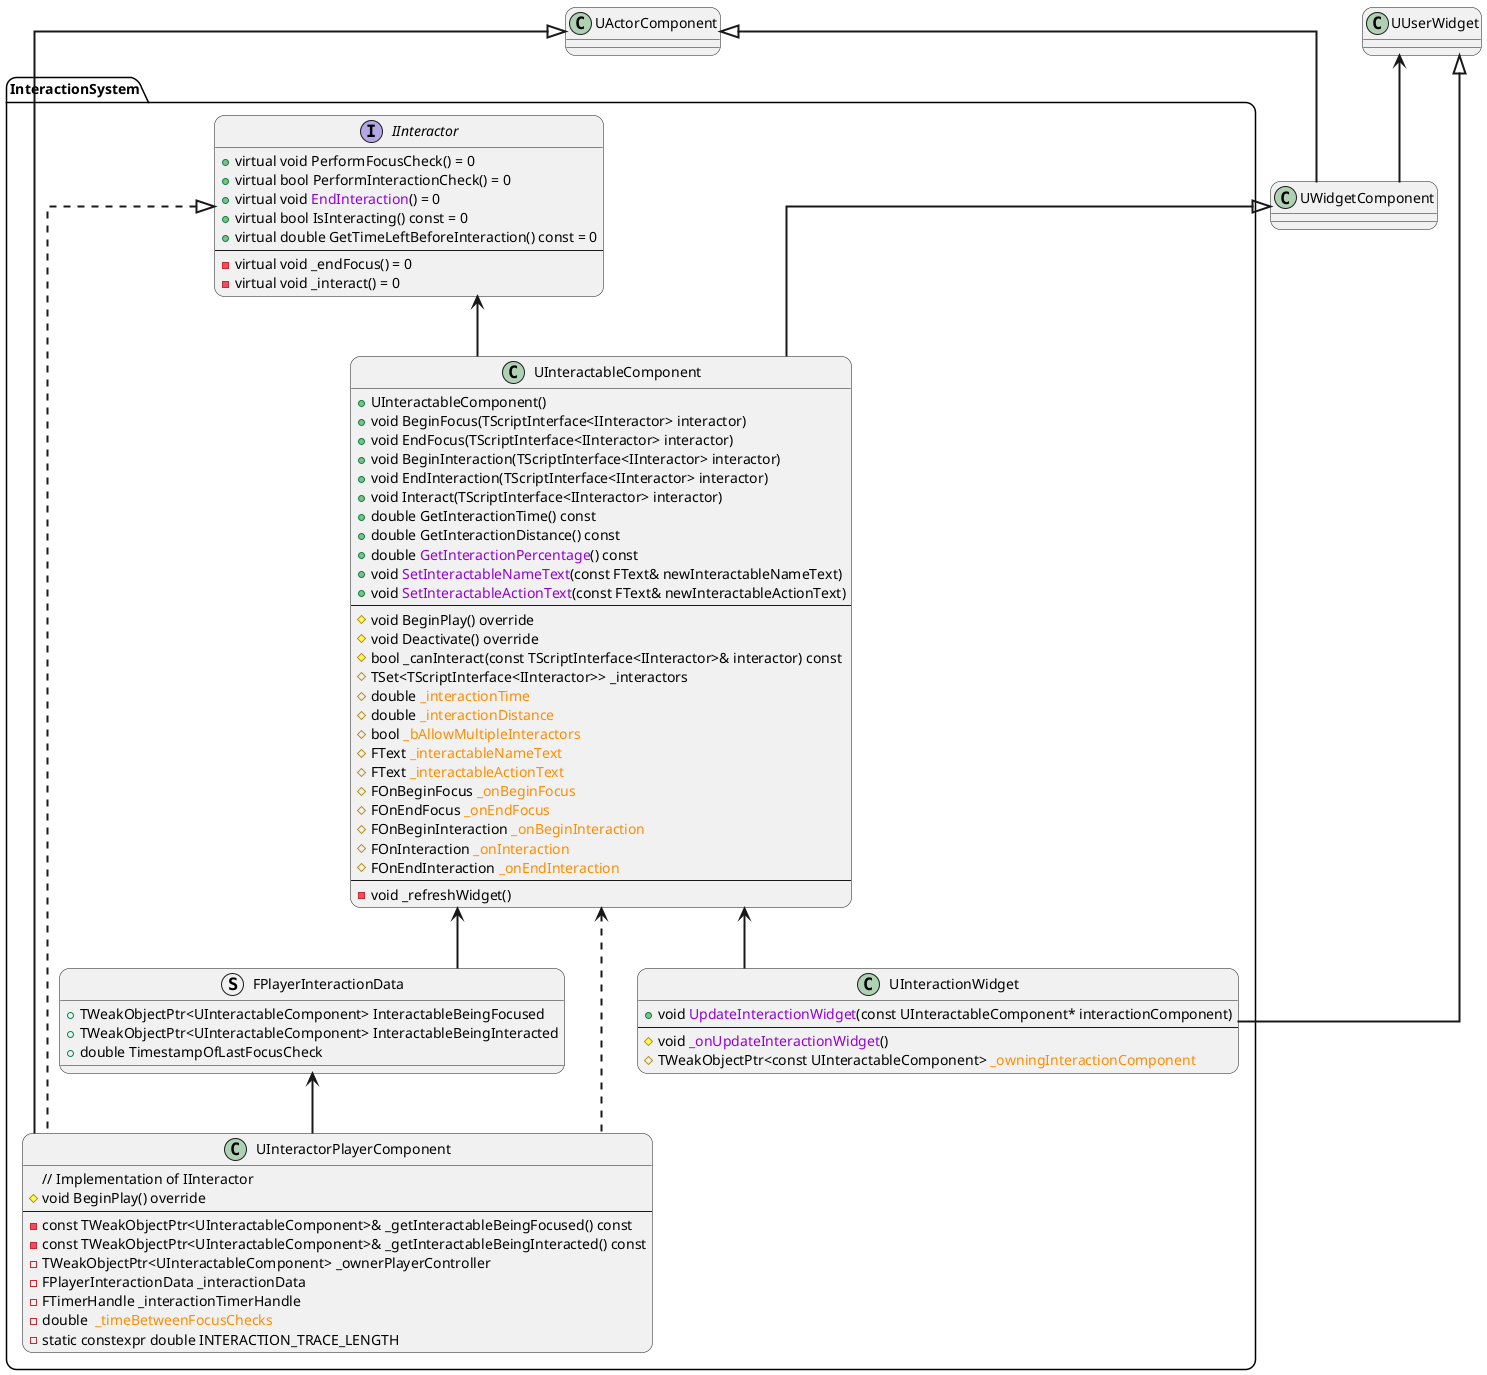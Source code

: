 @startuml
skinparam sequenceArrowThickness 2
skinparam roundcorner 20
skinparam sequenceParticipant underline
skinparam linetype ortho


class UActorComponent
class UWidgetComponent
class UUserWidget

UActorComponent <|-- UWidgetComponent
UUserWidget <-- UWidgetComponent

package InteractionSystem {
    interface IInteractor {
        + virtual void PerformFocusCheck() = 0
        + virtual bool PerformInteractionCheck() = 0
        + virtual void <color:darkviolet>EndInteraction</color>() = 0
        + virtual bool IsInteracting() const = 0
        + virtual double GetTimeLeftBeforeInteraction() const = 0
        --
        - virtual void _endFocus() = 0
        - virtual void _interact() = 0
    }
    
    struct FPlayerInteractionData {
        + TWeakObjectPtr<UInteractableComponent> InteractableBeingFocused
        + TWeakObjectPtr<UInteractableComponent> InteractableBeingInteracted
        + double TimestampOfLastFocusCheck
    }
    
    class UInteractorPlayerComponent {
        // Implementation of IInteractor
        # void BeginPlay() override
        --
        - const TWeakObjectPtr<UInteractableComponent>& _getInteractableBeingFocused() const
        - const TWeakObjectPtr<UInteractableComponent>& _getInteractableBeingInteracted() const
        - TWeakObjectPtr<UInteractableComponent> _ownerPlayerController
        - FPlayerInteractionData _interactionData
        - FTimerHandle _interactionTimerHandle
        - double <color:darkorange> _timeBetweenFocusChecks </color>
        - static constexpr double INTERACTION_TRACE_LENGTH
    }
    
    IInteractor <|.. UInteractorPlayerComponent
    FPlayerInteractionData <-- UInteractorPlayerComponent
    
    class UInteractableComponent {
        + UInteractableComponent()
        + void BeginFocus(TScriptInterface<IInteractor> interactor)
        + void EndFocus(TScriptInterface<IInteractor> interactor)
        + void BeginInteraction(TScriptInterface<IInteractor> interactor)
        + void EndInteraction(TScriptInterface<IInteractor> interactor)
        + void Interact(TScriptInterface<IInteractor> interactor)
        + double GetInteractionTime() const
        + double GetInteractionDistance() const
        + double <color:darkviolet>GetInteractionPercentage</color>() const
        + void <color:darkviolet>SetInteractableNameText</color>(const FText& newInteractableNameText)
        + void <color:darkviolet>SetInteractableActionText</color>(const FText& newInteractableActionText)
        --
        # void BeginPlay() override
        # void Deactivate() override
        # bool _canInteract(const TScriptInterface<IInteractor>& interactor) const
        # TSet<TScriptInterface<IInteractor>> _interactors
        # double <color:darkorange>_interactionTime</color>
        # double <color:darkorange>_interactionDistance</color>
        # bool <color:darkorange>_bAllowMultipleInteractors</color>
        # FText <color:darkorange>_interactableNameText</color>
        # FText <color:darkorange>_interactableActionText</color>
        # FOnBeginFocus <color:darkorange>_onBeginFocus</color>
        # FOnEndFocus <color:darkorange>_onEndFocus</color>
        # FOnBeginInteraction <color:darkorange>_onBeginInteraction</color>
        # FOnInteraction <color:darkorange>_onInteraction</color>
        # FOnEndInteraction <color:darkorange>_onEndInteraction</color>
        --
        - void _refreshWidget()
    }
    
    UInteractableComponent <-- FPlayerInteractionData
    UInteractableComponent <.. UInteractorPlayerComponent
    IInteractor <-- UInteractableComponent
    
    class UInteractionWidget {
        + void <color:darkviolet>UpdateInteractionWidget</color>(const UInteractableComponent* interactionComponent)
        --
        # void <color:darkviolet>_onUpdateInteractionWidget</color>()
        # TWeakObjectPtr<const UInteractableComponent> <color:darkorange>_owningInteractionComponent</color>
    }
    
    UInteractableComponent <-- UInteractionWidget
}

UUserWidget <|-- UInteractionWidget

UActorComponent <|-- UInteractorPlayerComponent
UWidgetComponent <|-- UInteractableComponent

@enduml